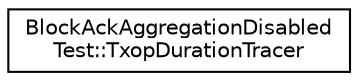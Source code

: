 digraph "Graphical Class Hierarchy"
{
 // LATEX_PDF_SIZE
  edge [fontname="Helvetica",fontsize="10",labelfontname="Helvetica",labelfontsize="10"];
  node [fontname="Helvetica",fontsize="10",shape=record];
  rankdir="LR";
  Node0 [label="BlockAckAggregationDisabled\lTest::TxopDurationTracer",height=0.2,width=0.4,color="black", fillcolor="white", style="filled",URL="$struct_block_ack_aggregation_disabled_test_1_1_txop_duration_tracer.html",tooltip="Keeps the maximum duration among all TXOPs."];
}
